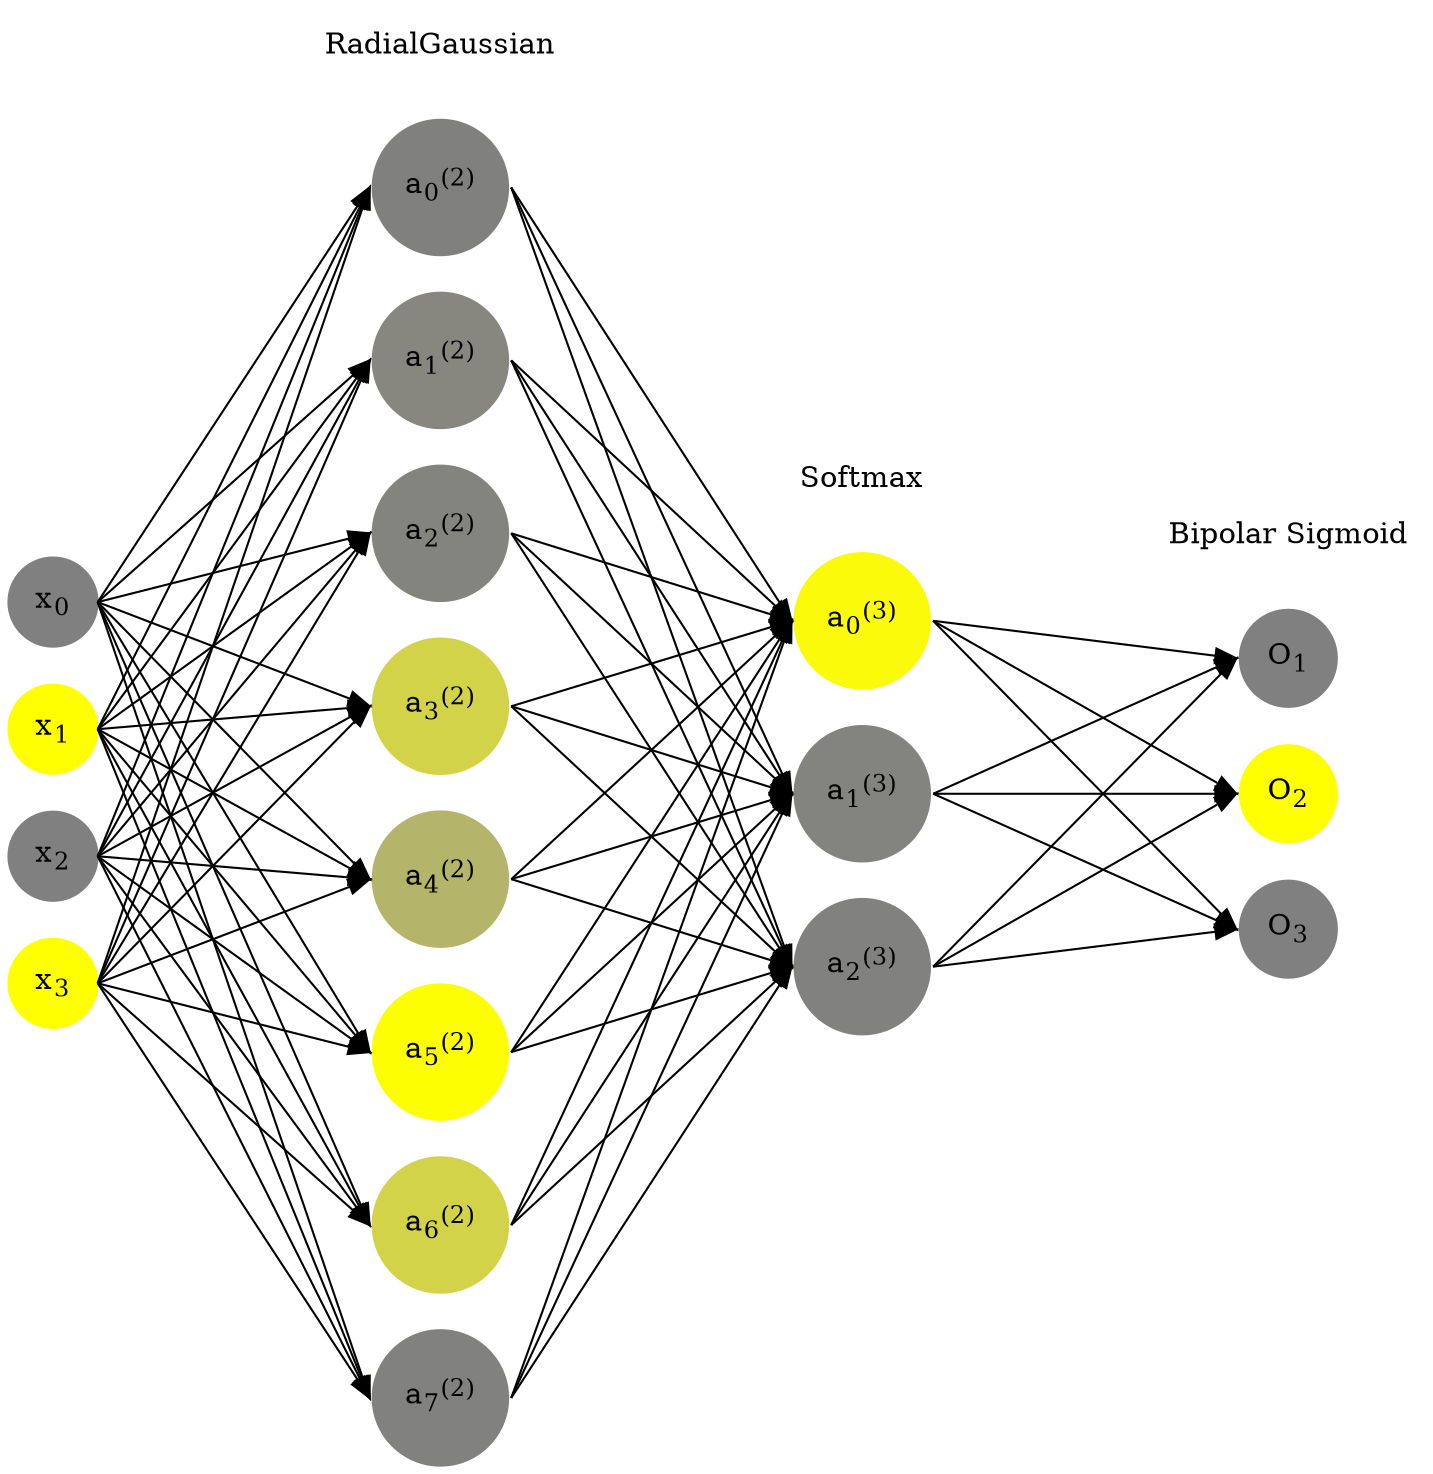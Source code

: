 digraph G {
	rankdir = LR;
	splines=false;
	edge[style=invis];
	ranksep= 1.4;
	{
	node [shape=circle, color="0.1667, 0.0, 0.5", style=filled, fillcolor="0.1667, 0.0, 0.5"];
	x0 [label=<x<sub>0</sub>>];
	}
	{
	node [shape=circle, color="0.1667, 1.0, 1.0", style=filled, fillcolor="0.1667, 1.0, 1.0"];
	x1 [label=<x<sub>1</sub>>];
	}
	{
	node [shape=circle, color="0.1667, 0.0, 0.5", style=filled, fillcolor="0.1667, 0.0, 0.5"];
	x2 [label=<x<sub>2</sub>>];
	}
	{
	node [shape=circle, color="0.1667, 1.0, 1.0", style=filled, fillcolor="0.1667, 1.0, 1.0"];
	x3 [label=<x<sub>3</sub>>];
	}
	{
	node [shape=circle, color="0.1667, 0.001339, 0.500669", style=filled, fillcolor="0.1667, 0.001339, 0.500669"];
	a02 [label=<a<sub>0</sub><sup>(2)</sup>>];
	}
	{
	node [shape=circle, color="0.1667, 0.062245, 0.531122", style=filled, fillcolor="0.1667, 0.062245, 0.531122"];
	a12 [label=<a<sub>1</sub><sup>(2)</sup>>];
	}
	{
	node [shape=circle, color="0.1667, 0.032401, 0.516201", style=filled, fillcolor="0.1667, 0.032401, 0.516201"];
	a22 [label=<a<sub>2</sub><sup>(2)</sup>>];
	}
	{
	node [shape=circle, color="0.1667, 0.648899, 0.824450", style=filled, fillcolor="0.1667, 0.648899, 0.824450"];
	a32 [label=<a<sub>3</sub><sup>(2)</sup>>];
	}
	{
	node [shape=circle, color="0.1667, 0.412962, 0.706481", style=filled, fillcolor="0.1667, 0.412962, 0.706481"];
	a42 [label=<a<sub>4</sub><sup>(2)</sup>>];
	}
	{
	node [shape=circle, color="0.1667, 0.990325, 0.995162", style=filled, fillcolor="0.1667, 0.990325, 0.995162"];
	a52 [label=<a<sub>5</sub><sup>(2)</sup>>];
	}
	{
	node [shape=circle, color="0.1667, 0.652783, 0.826391", style=filled, fillcolor="0.1667, 0.652783, 0.826391"];
	a62 [label=<a<sub>6</sub><sup>(2)</sup>>];
	}
	{
	node [shape=circle, color="0.1667, 0.012815, 0.506407", style=filled, fillcolor="0.1667, 0.012815, 0.506407"];
	a72 [label=<a<sub>7</sub><sup>(2)</sup>>];
	}
	{
	node [shape=circle, color="0.1667, 0.957957, 0.978978", style=filled, fillcolor="0.1667, 0.957957, 0.978978"];
	a03 [label=<a<sub>0</sub><sup>(3)</sup>>];
	}
	{
	node [shape=circle, color="0.1667, 0.028983, 0.514491", style=filled, fillcolor="0.1667, 0.028983, 0.514491"];
	a13 [label=<a<sub>1</sub><sup>(3)</sup>>];
	}
	{
	node [shape=circle, color="0.1667, 0.013060, 0.506530", style=filled, fillcolor="0.1667, 0.013060, 0.506530"];
	a23 [label=<a<sub>2</sub><sup>(3)</sup>>];
	}
	{
	node [shape=circle, color="0.1667, 0.0, 0.5", style=filled, fillcolor="0.1667, 0.0, 0.5"];
	O1 [label=<O<sub>1</sub>>];
	}
	{
	node [shape=circle, color="0.1667, 1.0, 1.0", style=filled, fillcolor="0.1667, 1.0, 1.0"];
	O2 [label=<O<sub>2</sub>>];
	}
	{
	node [shape=circle, color="0.1667, 0.0, 0.5", style=filled, fillcolor="0.1667, 0.0, 0.5"];
	O3 [label=<O<sub>3</sub>>];
	}
	{
	rank=same;
	x0->x1->x2->x3;
	}
	{
	rank=same;
	a02->a12->a22->a32->a42->a52->a62->a72;
	}
	{
	rank=same;
	a03->a13->a23;
	}
	{
	rank=same;
	O1->O2->O3;
	}
	l1 [shape=plaintext,label="RadialGaussian"];
	l1->a02;
	{rank=same; l1;a02};
	l2 [shape=plaintext,label="Softmax"];
	l2->a03;
	{rank=same; l2;a03};
	l3 [shape=plaintext,label="Bipolar Sigmoid"];
	l3->O1;
	{rank=same; l3;O1};
edge[style=solid, tailport=e, headport=w];
	{x0;x1;x2;x3} -> {a02;a12;a22;a32;a42;a52;a62;a72};
	{a02;a12;a22;a32;a42;a52;a62;a72} -> {a03;a13;a23};
	{a03;a13;a23} -> {O1,O2,O3};
}